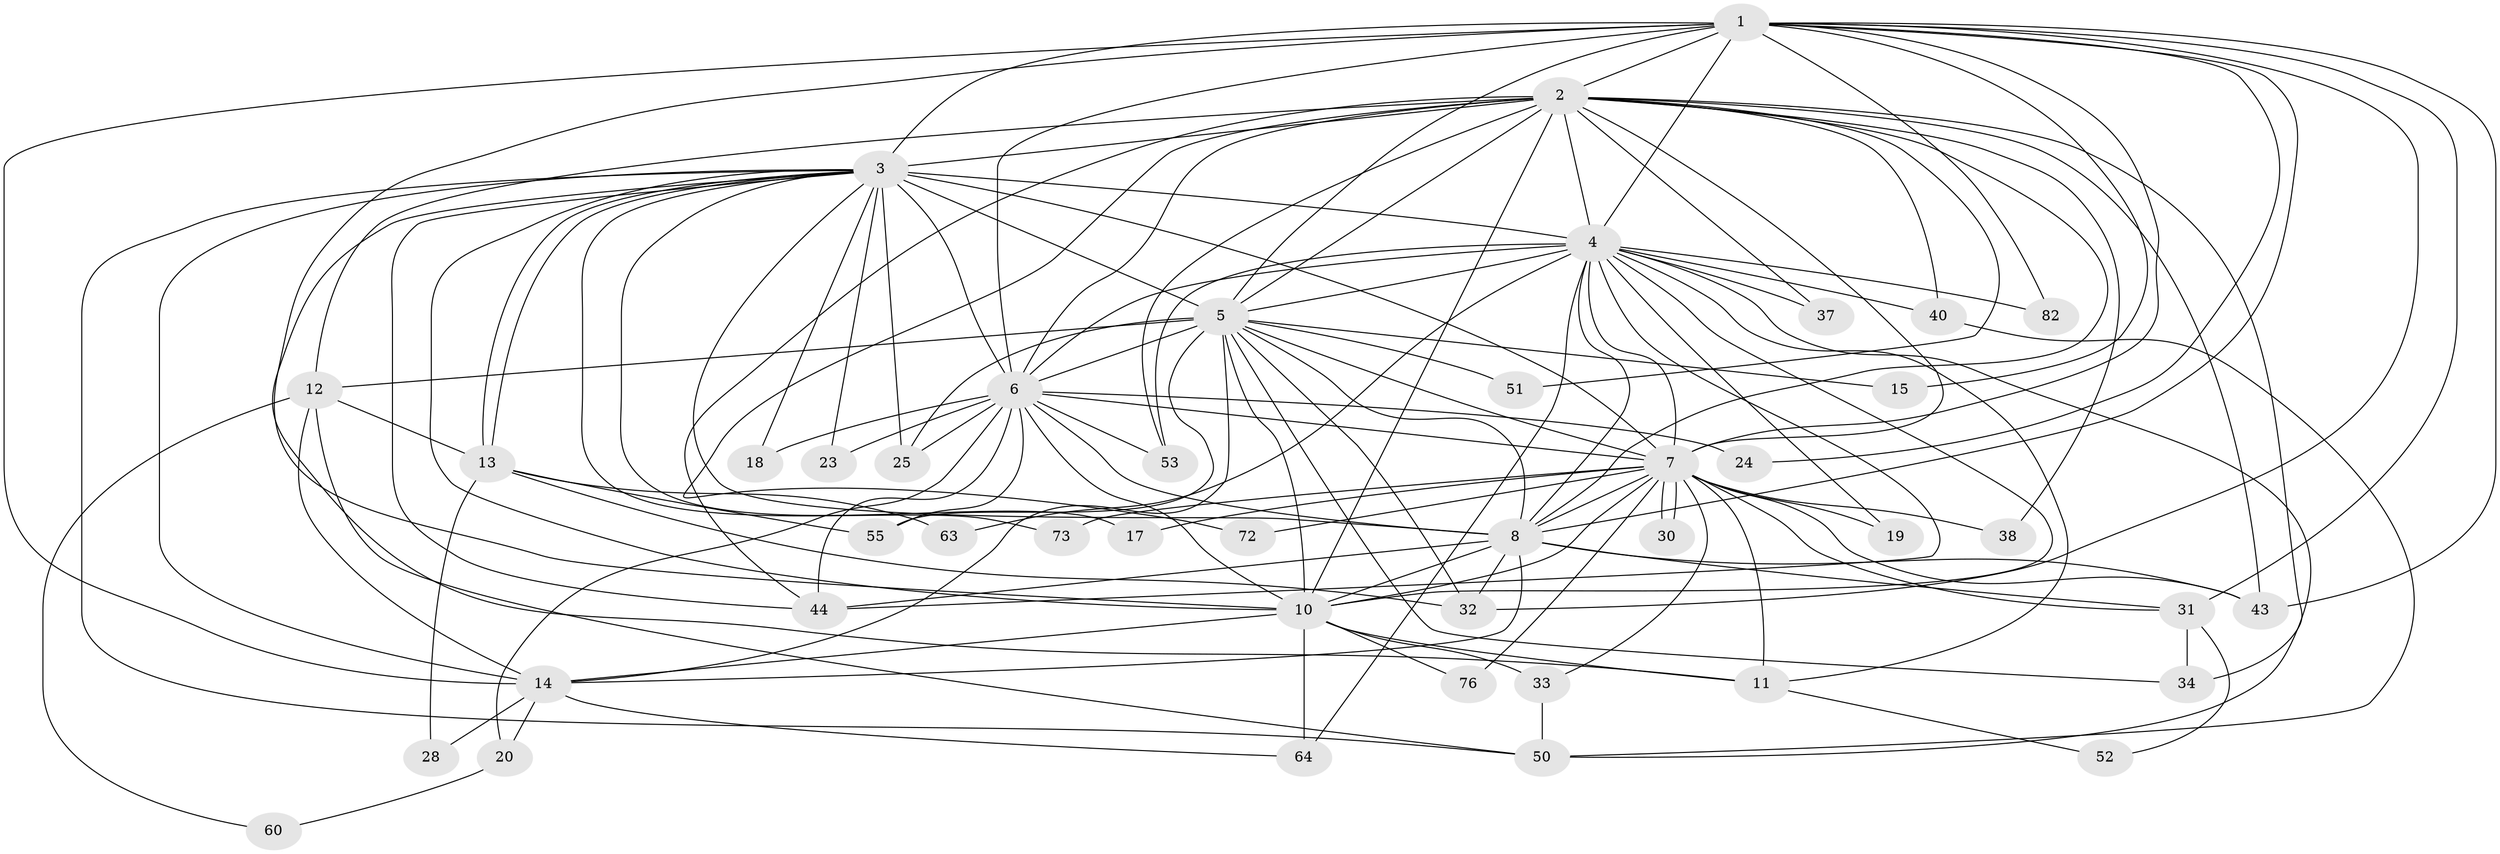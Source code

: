 // original degree distribution, {20: 0.022727272727272728, 14: 0.011363636363636364, 18: 0.011363636363636364, 22: 0.011363636363636364, 17: 0.011363636363636364, 24: 0.011363636363636364, 15: 0.011363636363636364, 19: 0.022727272727272728, 5: 0.022727272727272728, 6: 0.011363636363636364, 7: 0.011363636363636364, 9: 0.011363636363636364, 2: 0.5227272727272727, 3: 0.20454545454545456, 4: 0.10227272727272728}
// Generated by graph-tools (version 1.1) at 2025/13/03/09/25 04:13:58]
// undirected, 44 vertices, 129 edges
graph export_dot {
graph [start="1"]
  node [color=gray90,style=filled];
  1 [super="+71"];
  2;
  3 [super="+81+9"];
  4 [super="+39"];
  5 [super="+57+84+77+27"];
  6;
  7 [super="+16"];
  8 [super="+49+87+26"];
  10 [super="+56+66"];
  11;
  12 [super="+36"];
  13;
  14 [super="+29"];
  15;
  17;
  18;
  19;
  20;
  23;
  24;
  25;
  28;
  30;
  31 [super="+45"];
  32 [super="+35"];
  33 [super="+69"];
  34 [super="+68"];
  37;
  38;
  40;
  43 [super="+47+59"];
  44 [super="+46"];
  50 [super="+80+54"];
  51;
  52;
  53 [super="+86"];
  55 [super="+78"];
  60;
  63;
  64 [super="+65"];
  72;
  73;
  76;
  82;
  1 -- 2;
  1 -- 3 [weight=4];
  1 -- 4;
  1 -- 5 [weight=2];
  1 -- 6;
  1 -- 7;
  1 -- 8 [weight=2];
  1 -- 10;
  1 -- 15;
  1 -- 24;
  1 -- 32;
  1 -- 82;
  1 -- 43;
  1 -- 14;
  1 -- 31;
  2 -- 3 [weight=2];
  2 -- 4;
  2 -- 5;
  2 -- 6;
  2 -- 7;
  2 -- 8;
  2 -- 10;
  2 -- 12 [weight=2];
  2 -- 34;
  2 -- 37;
  2 -- 38;
  2 -- 40;
  2 -- 43;
  2 -- 44;
  2 -- 51;
  2 -- 53;
  2 -- 72;
  3 -- 4 [weight=2];
  3 -- 5 [weight=3];
  3 -- 6 [weight=2];
  3 -- 7 [weight=3];
  3 -- 8 [weight=2];
  3 -- 10 [weight=3];
  3 -- 11;
  3 -- 13;
  3 -- 13;
  3 -- 18;
  3 -- 14 [weight=3];
  3 -- 73;
  3 -- 44;
  3 -- 17;
  3 -- 50;
  3 -- 23;
  3 -- 25;
  4 -- 5;
  4 -- 6;
  4 -- 7;
  4 -- 8;
  4 -- 10;
  4 -- 19;
  4 -- 37;
  4 -- 40;
  4 -- 53;
  4 -- 63;
  4 -- 64;
  4 -- 82;
  4 -- 50;
  4 -- 11;
  4 -- 44;
  5 -- 6;
  5 -- 7 [weight=3];
  5 -- 8;
  5 -- 10 [weight=2];
  5 -- 12 [weight=2];
  5 -- 15;
  5 -- 34;
  5 -- 55;
  5 -- 32;
  5 -- 25;
  5 -- 51;
  5 -- 14 [weight=2];
  6 -- 7;
  6 -- 8;
  6 -- 10;
  6 -- 18;
  6 -- 20;
  6 -- 23;
  6 -- 24;
  6 -- 25;
  6 -- 55;
  6 -- 53;
  6 -- 44;
  7 -- 8;
  7 -- 10;
  7 -- 11;
  7 -- 17;
  7 -- 19;
  7 -- 30;
  7 -- 30;
  7 -- 31;
  7 -- 33;
  7 -- 38;
  7 -- 43;
  7 -- 72;
  7 -- 73;
  7 -- 76;
  8 -- 10 [weight=3];
  8 -- 31;
  8 -- 43;
  8 -- 32;
  8 -- 14;
  8 -- 44;
  10 -- 14;
  10 -- 33 [weight=2];
  10 -- 76;
  10 -- 64;
  10 -- 11;
  11 -- 52;
  12 -- 50;
  12 -- 60;
  12 -- 13;
  12 -- 14;
  13 -- 28;
  13 -- 32;
  13 -- 55;
  13 -- 63;
  14 -- 20;
  14 -- 28;
  14 -- 64;
  20 -- 60;
  31 -- 34 [weight=2];
  31 -- 52;
  33 -- 50;
  40 -- 50;
}
